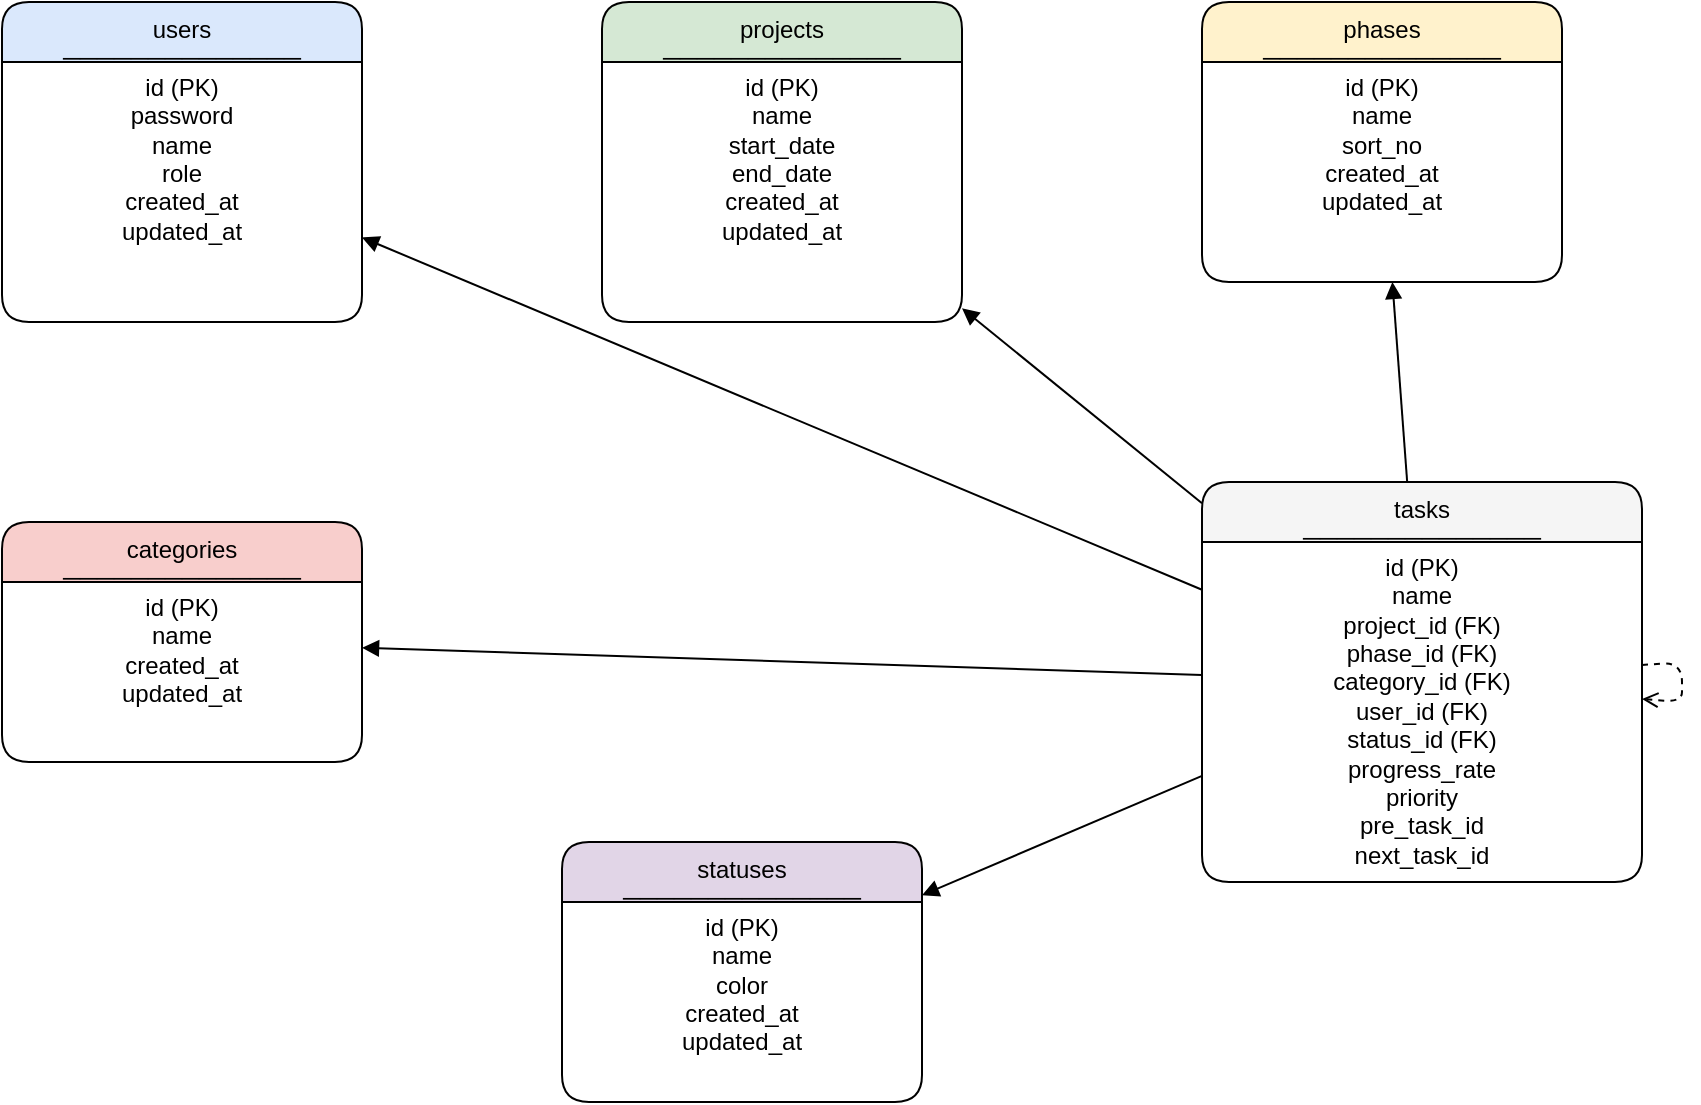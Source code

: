 <mxfile>
    <diagram name="ER図" id="VgFtdf4X5T60WYvWRf6P">
        <mxGraphModel dx="488" dy="471" grid="1" gridSize="10" guides="1" tooltips="1" connect="1" arrows="1" fold="1" page="1" pageScale="1" pageWidth="1534" pageHeight="862" math="0" shadow="0">
            <root>
                <mxCell id="0"/>
                <mxCell id="1" parent="0"/>
                <mxCell id="users" value="users&#xa;──────────────&#xa;id (PK)&#xa;password&#xa;name&#xa;role&#xa;created_at&#xa;updated_at" style="shape=swimlane;whiteSpace=wrap;rounded=1;fillColor=#DAE8FC;verticalAlign=top;startSize=30;" parent="1" vertex="1">
                    <mxGeometry x="60" y="60" width="180" height="160" as="geometry">
                        <mxRectangle x="60" y="60" width="160" height="130" as="alternateBounds"/>
                    </mxGeometry>
                </mxCell>
                <mxCell id="projects" value="projects&#xa;──────────────&#xa;id (PK)&#xa;name&#xa;start_date&#xa;end_date&#xa;created_at&#xa;updated_at" style="shape=swimlane;whiteSpace=wrap;rounded=1;fillColor=#D5E8D4;verticalAlign=top;startSize=30;" parent="1" vertex="1">
                    <mxGeometry x="360" y="60" width="180" height="160" as="geometry"/>
                </mxCell>
                <mxCell id="phases" value="phases&#xa;──────────────&#xa;id (PK)&#xa;name&#xa;sort_no&#xa;created_at&#xa;updated_at" style="shape=swimlane;whiteSpace=wrap;rounded=1;fillColor=#FFF2CC;verticalAlign=top;startSize=30;" parent="1" vertex="1">
                    <mxGeometry x="660" y="60" width="180" height="140" as="geometry"/>
                </mxCell>
                <mxCell id="categories" value="categories&#xa;──────────────&#xa;id (PK)&#xa;name&#xa;created_at&#xa;updated_at" style="shape=swimlane;whiteSpace=wrap;rounded=1;fillColor=#F8CECC;verticalAlign=top;startSize=30;" parent="1" vertex="1">
                    <mxGeometry x="60" y="320" width="180" height="120" as="geometry"/>
                </mxCell>
                <mxCell id="statuses" value="statuses&#xa;──────────────&#xa;id (PK)&#xa;name&#xa;color&#xa;created_at&#xa;updated_at" style="shape=swimlane;whiteSpace=wrap;rounded=1;fillColor=#E1D5E7;verticalAlign=top;startSize=30;" parent="1" vertex="1">
                    <mxGeometry x="340" y="480" width="180" height="130" as="geometry"/>
                </mxCell>
                <mxCell id="tasks" value="tasks&#xa;──────────────&#xa;id (PK)&#xa;name&#xa;project_id (FK)&#xa;phase_id (FK)&#xa;category_id (FK)&#xa;user_id (FK)&#xa;status_id (FK)&#xa;progress_rate&#xa;priority&#xa;pre_task_id&#xa;next_task_id" style="shape=swimlane;whiteSpace=wrap;rounded=1;fillColor=#F5F5F5;verticalAlign=top;startSize=30;" parent="1" vertex="1">
                    <mxGeometry x="660" y="300" width="220" height="200" as="geometry"/>
                </mxCell>
                <mxCell id="2" style="endArrow=block;verticalAlign=top;" parent="1" source="tasks" target="users" edge="1">
                    <mxGeometry relative="1" as="geometry"/>
                </mxCell>
                <mxCell id="3" style="endArrow=block;verticalAlign=top;" parent="1" source="tasks" target="projects" edge="1">
                    <mxGeometry relative="1" as="geometry"/>
                </mxCell>
                <mxCell id="4" style="endArrow=block;verticalAlign=top;" parent="1" source="tasks" target="phases" edge="1">
                    <mxGeometry relative="1" as="geometry"/>
                </mxCell>
                <mxCell id="5" style="endArrow=block;verticalAlign=top;" parent="1" source="tasks" target="categories" edge="1">
                    <mxGeometry relative="1" as="geometry"/>
                </mxCell>
                <mxCell id="6" style="endArrow=block;verticalAlign=top;" parent="1" source="tasks" target="statuses" edge="1">
                    <mxGeometry relative="1" as="geometry"/>
                </mxCell>
                <mxCell id="7" style="endArrow=open;dashed=1;verticalAlign=top;" parent="1" source="tasks" target="tasks" edge="1">
                    <mxGeometry relative="1" as="geometry"/>
                </mxCell>
            </root>
        </mxGraphModel>
    </diagram>
</mxfile>
